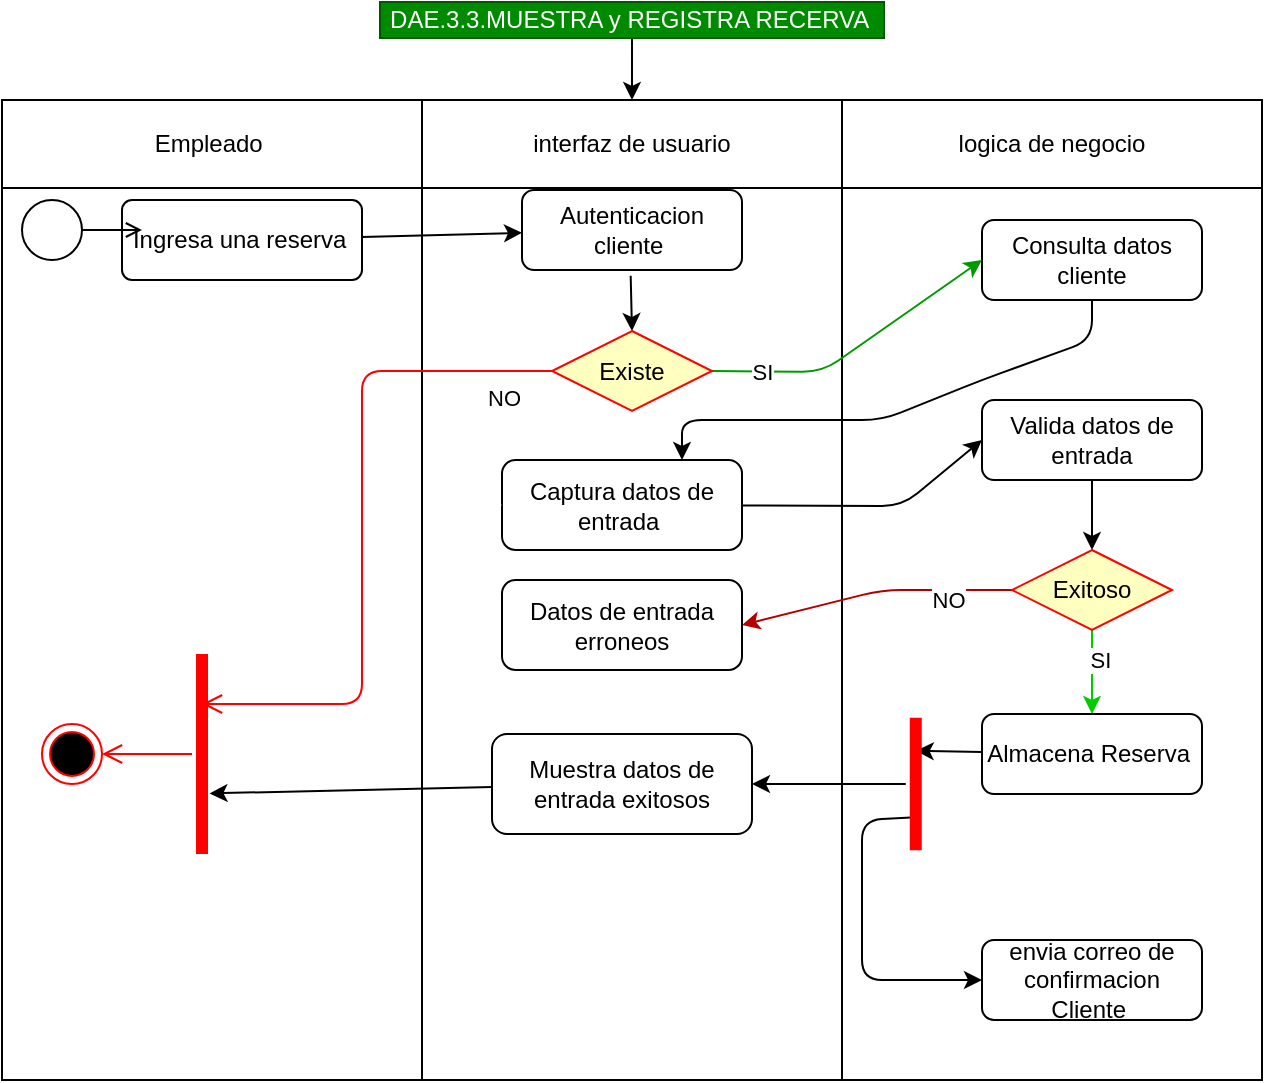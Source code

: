 <mxfile>
    <diagram id="BoE39axXvudZkWXUvxi4" name="Page-1">
        <mxGraphModel dx="758" dy="607" grid="0" gridSize="10" guides="1" tooltips="1" connect="1" arrows="1" fold="1" page="1" pageScale="1" pageWidth="827" pageHeight="1169" math="0" shadow="0">
            <root>
                <mxCell id="0"/>
                <mxCell id="1" parent="0"/>
                <mxCell id="42" value="" style="shape=table;startSize=0;container=1;collapsible=0;childLayout=tableLayout;" parent="1" vertex="1">
                    <mxGeometry x="70" y="270" width="630" height="490" as="geometry"/>
                </mxCell>
                <mxCell id="43" value="" style="shape=partialRectangle;collapsible=0;dropTarget=0;pointerEvents=0;fillColor=none;top=0;left=0;bottom=0;right=0;points=[[0,0.5],[1,0.5]];portConstraint=eastwest;" parent="42" vertex="1">
                    <mxGeometry width="630" height="44" as="geometry"/>
                </mxCell>
                <mxCell id="44" value="Empleado&amp;nbsp;" style="shape=partialRectangle;html=1;whiteSpace=wrap;connectable=0;overflow=hidden;fillColor=none;top=0;left=0;bottom=0;right=0;pointerEvents=1;" parent="43" vertex="1">
                    <mxGeometry width="210" height="44" as="geometry">
                        <mxRectangle width="210" height="44" as="alternateBounds"/>
                    </mxGeometry>
                </mxCell>
                <mxCell id="45" value="interfaz de usuario" style="shape=partialRectangle;html=1;whiteSpace=wrap;connectable=0;overflow=hidden;fillColor=none;top=0;left=0;bottom=0;right=0;pointerEvents=1;" parent="43" vertex="1">
                    <mxGeometry x="210" width="210" height="44" as="geometry">
                        <mxRectangle width="210" height="44" as="alternateBounds"/>
                    </mxGeometry>
                </mxCell>
                <mxCell id="46" value="logica de negocio" style="shape=partialRectangle;html=1;whiteSpace=wrap;connectable=0;overflow=hidden;fillColor=none;top=0;left=0;bottom=0;right=0;pointerEvents=1;" parent="43" vertex="1">
                    <mxGeometry x="420" width="210" height="44" as="geometry">
                        <mxRectangle width="210" height="44" as="alternateBounds"/>
                    </mxGeometry>
                </mxCell>
                <mxCell id="47" value="" style="shape=partialRectangle;collapsible=0;dropTarget=0;pointerEvents=0;fillColor=none;top=0;left=0;bottom=0;right=0;points=[[0,0.5],[1,0.5]];portConstraint=eastwest;" parent="42" vertex="1">
                    <mxGeometry y="44" width="630" height="446" as="geometry"/>
                </mxCell>
                <mxCell id="48" value="" style="shape=partialRectangle;html=1;whiteSpace=wrap;connectable=0;overflow=hidden;fillColor=none;top=0;left=0;bottom=0;right=0;pointerEvents=1;" parent="47" vertex="1">
                    <mxGeometry width="210" height="446" as="geometry">
                        <mxRectangle width="210" height="446" as="alternateBounds"/>
                    </mxGeometry>
                </mxCell>
                <mxCell id="49" value="" style="shape=partialRectangle;html=1;whiteSpace=wrap;connectable=0;overflow=hidden;fillColor=none;top=0;left=0;bottom=0;right=0;pointerEvents=1;" parent="47" vertex="1">
                    <mxGeometry x="210" width="210" height="446" as="geometry">
                        <mxRectangle width="210" height="446" as="alternateBounds"/>
                    </mxGeometry>
                </mxCell>
                <mxCell id="50" value="" style="shape=partialRectangle;html=1;whiteSpace=wrap;connectable=0;overflow=hidden;fillColor=none;top=0;left=0;bottom=0;right=0;pointerEvents=1;" parent="47" vertex="1">
                    <mxGeometry x="420" width="210" height="446" as="geometry">
                        <mxRectangle width="210" height="446" as="alternateBounds"/>
                    </mxGeometry>
                </mxCell>
                <mxCell id="51" value="Autenticacion cliente&amp;nbsp;" style="rounded=1;whiteSpace=wrap;html=1;fillColor=#FFFFFF;fontColor=#000000;" parent="1" vertex="1">
                    <mxGeometry x="330" y="315" width="110" height="40" as="geometry"/>
                </mxCell>
                <mxCell id="93" style="edgeStyle=none;html=1;entryX=0.75;entryY=0;entryDx=0;entryDy=0;" parent="1" source="53" target="91" edge="1">
                    <mxGeometry relative="1" as="geometry">
                        <Array as="points">
                            <mxPoint x="615" y="390"/>
                            <mxPoint x="560" y="410"/>
                            <mxPoint x="510" y="430"/>
                            <mxPoint x="410" y="430"/>
                        </Array>
                    </mxGeometry>
                </mxCell>
                <mxCell id="53" value="Consulta datos cliente" style="rounded=1;whiteSpace=wrap;html=1;fillColor=#FFFFFF;fontColor=#000000;" parent="1" vertex="1">
                    <mxGeometry x="560" y="330" width="110" height="40" as="geometry"/>
                </mxCell>
                <mxCell id="60" style="edgeStyle=none;html=1;" parent="1" source="61" target="51" edge="1">
                    <mxGeometry relative="1" as="geometry"/>
                </mxCell>
                <mxCell id="61" value="&lt;span style=&quot;color: rgb(0 , 0 , 0)&quot;&gt;Ingresa una reserva&amp;nbsp;&lt;/span&gt;" style="html=1;align=center;verticalAlign=middle;rounded=1;absoluteArcSize=1;arcSize=10;dashed=0;fillColor=#FFFFFF;" parent="1" vertex="1">
                    <mxGeometry x="130" y="320" width="120" height="40" as="geometry"/>
                </mxCell>
                <mxCell id="62" value="" style="ellipse;html=1;fillColor=#FFFFFF;" parent="1" vertex="1">
                    <mxGeometry x="80" y="320" width="30" height="30" as="geometry"/>
                </mxCell>
                <mxCell id="63" value="" style="endArrow=open;html=1;rounded=0;align=center;verticalAlign=top;endFill=0;labelBackgroundColor=none;endSize=6;" parent="1" source="62" edge="1">
                    <mxGeometry relative="1" as="geometry">
                        <mxPoint x="140" y="335" as="targetPoint"/>
                    </mxGeometry>
                </mxCell>
                <mxCell id="64" style="edgeStyle=none;html=1;strokeColor=#009900;entryX=0;entryY=0.5;entryDx=0;entryDy=0;exitX=1;exitY=0.5;exitDx=0;exitDy=0;" parent="1" source="66" target="53" edge="1">
                    <mxGeometry relative="1" as="geometry">
                        <mxPoint x="570" y="480" as="targetPoint"/>
                        <Array as="points">
                            <mxPoint x="480" y="406"/>
                        </Array>
                    </mxGeometry>
                </mxCell>
                <mxCell id="65" value="SI" style="edgeLabel;html=1;align=center;verticalAlign=middle;resizable=0;points=[];" parent="64" vertex="1" connectable="0">
                    <mxGeometry x="-0.893" y="2" relative="1" as="geometry">
                        <mxPoint x="17" y="2" as="offset"/>
                    </mxGeometry>
                </mxCell>
                <mxCell id="66" value="&lt;font color=&quot;#000000&quot;&gt;Existe&lt;/font&gt;" style="rhombus;whiteSpace=wrap;html=1;fillColor=#ffffc0;strokeColor=#ff0000;" parent="1" vertex="1">
                    <mxGeometry x="345" y="385.5" width="80" height="40" as="geometry"/>
                </mxCell>
                <mxCell id="67" value="NO" style="edgeStyle=orthogonalEdgeStyle;html=1;align=left;verticalAlign=top;endArrow=open;endSize=8;strokeColor=#ff0000;entryX=0.75;entryY=0.5;entryDx=0;entryDy=0;entryPerimeter=0;" parent="1" source="66" target="117" edge="1">
                    <mxGeometry x="-0.801" relative="1" as="geometry">
                        <mxPoint x="385" y="460.0" as="targetPoint"/>
                        <Array as="points">
                            <mxPoint x="250" y="406"/>
                            <mxPoint x="250" y="572"/>
                        </Array>
                        <mxPoint as="offset"/>
                    </mxGeometry>
                </mxCell>
                <mxCell id="68" value="" style="endArrow=classic;html=1;entryX=0.5;entryY=0;entryDx=0;entryDy=0;exitX=0.494;exitY=1.073;exitDx=0;exitDy=0;exitPerimeter=0;" parent="1" source="51" target="66" edge="1">
                    <mxGeometry width="50" height="50" relative="1" as="geometry">
                        <mxPoint x="300" y="420" as="sourcePoint"/>
                        <mxPoint x="350" y="370" as="targetPoint"/>
                    </mxGeometry>
                </mxCell>
                <mxCell id="76" value="" style="ellipse;html=1;shape=endState;fillColor=#000000;strokeColor=#ff0000;" parent="1" vertex="1">
                    <mxGeometry x="90" y="582" width="30" height="30" as="geometry"/>
                </mxCell>
                <mxCell id="78" value="" style="edgeStyle=none;html=1;" parent="1" source="79" target="43" edge="1">
                    <mxGeometry relative="1" as="geometry"/>
                </mxCell>
                <mxCell id="79" value="DAE.3.3.MUESTRA y REGISTRA RECERVA&amp;nbsp;" style="text;html=1;resizable=0;autosize=1;align=center;verticalAlign=middle;points=[];rounded=0;fillColor=#008a00;fontColor=#ffffff;strokeColor=#005700;" parent="1" vertex="1">
                    <mxGeometry x="259" y="221" width="252" height="18" as="geometry"/>
                </mxCell>
                <mxCell id="119" style="edgeStyle=none;html=1;entryX=0.303;entryY=0.876;entryDx=0;entryDy=0;entryPerimeter=0;" parent="1" source="85" target="117" edge="1">
                    <mxGeometry relative="1" as="geometry">
                        <mxPoint x="180" y="597" as="targetPoint"/>
                        <Array as="points"/>
                    </mxGeometry>
                </mxCell>
                <mxCell id="85" value="Muestra datos de entrada exitosos" style="whiteSpace=wrap;html=1;fillColor=#FFFFFF;fontColor=#000000;rounded=1;" parent="1" vertex="1">
                    <mxGeometry x="315" y="587" width="130" height="50" as="geometry"/>
                </mxCell>
                <mxCell id="97" style="edgeStyle=none;html=1;" parent="1" source="89" target="96" edge="1">
                    <mxGeometry relative="1" as="geometry"/>
                </mxCell>
                <mxCell id="89" value="Valida datos de entrada" style="rounded=1;whiteSpace=wrap;html=1;fillColor=#FFFFFF;fontColor=#000000;" parent="1" vertex="1">
                    <mxGeometry x="560" y="420" width="110" height="40" as="geometry"/>
                </mxCell>
                <mxCell id="95" style="edgeStyle=none;html=1;entryX=0;entryY=0.5;entryDx=0;entryDy=0;" parent="1" source="91" target="89" edge="1">
                    <mxGeometry relative="1" as="geometry">
                        <Array as="points">
                            <mxPoint x="520" y="473"/>
                        </Array>
                    </mxGeometry>
                </mxCell>
                <mxCell id="91" value="Captura datos de entrada&amp;nbsp;" style="whiteSpace=wrap;html=1;fillColor=#FFFFFF;fontColor=#000000;rounded=1;" parent="1" vertex="1">
                    <mxGeometry x="320" y="450" width="120" height="45" as="geometry"/>
                </mxCell>
                <mxCell id="111" style="edgeStyle=none;html=1;entryX=0.5;entryY=0;entryDx=0;entryDy=0;strokeColor=#00CC00;" parent="1" source="96" target="109" edge="1">
                    <mxGeometry relative="1" as="geometry"/>
                </mxCell>
                <mxCell id="114" style="edgeStyle=none;html=1;entryX=1;entryY=0.5;entryDx=0;entryDy=0;strokeColor=#B20000;fillColor=#e51400;" parent="1" source="96" target="113" edge="1">
                    <mxGeometry relative="1" as="geometry">
                        <Array as="points">
                            <mxPoint x="510" y="515"/>
                        </Array>
                    </mxGeometry>
                </mxCell>
                <mxCell id="96" value="&lt;font color=&quot;#000000&quot;&gt;Exitoso&lt;/font&gt;" style="rhombus;whiteSpace=wrap;html=1;fillColor=#ffffc0;strokeColor=#ff0000;" parent="1" vertex="1">
                    <mxGeometry x="575" y="495" width="80" height="40" as="geometry"/>
                </mxCell>
                <mxCell id="101" value="SI" style="edgeLabel;html=1;align=center;verticalAlign=middle;resizable=0;points=[];" parent="1" vertex="1" connectable="0">
                    <mxGeometry x="489.998" y="440.003" as="geometry">
                        <mxPoint x="129" y="110" as="offset"/>
                    </mxGeometry>
                </mxCell>
                <mxCell id="125" style="edgeStyle=none;html=1;entryX=0.75;entryY=0.5;entryDx=0;entryDy=0;entryPerimeter=0;" parent="1" source="109" target="124" edge="1">
                    <mxGeometry relative="1" as="geometry"/>
                </mxCell>
                <mxCell id="109" value="Almacena Reserva&amp;nbsp;" style="rounded=1;whiteSpace=wrap;html=1;fillColor=#FFFFFF;fontColor=#000000;" parent="1" vertex="1">
                    <mxGeometry x="560" y="577" width="110" height="40" as="geometry"/>
                </mxCell>
                <mxCell id="116" style="edgeStyle=none;html=1;entryX=0;entryY=0.5;entryDx=0;entryDy=0;strokeColor=#FFFFFF;" parent="1" source="113" target="91" edge="1">
                    <mxGeometry relative="1" as="geometry">
                        <Array as="points">
                            <mxPoint x="300" y="533"/>
                            <mxPoint x="300" y="473"/>
                        </Array>
                    </mxGeometry>
                </mxCell>
                <mxCell id="113" value="Datos de entrada erroneos" style="whiteSpace=wrap;html=1;fillColor=#FFFFFF;fontColor=#000000;rounded=1;" parent="1" vertex="1">
                    <mxGeometry x="320" y="510" width="120" height="45" as="geometry"/>
                </mxCell>
                <mxCell id="115" value="NO" style="edgeLabel;html=1;align=center;verticalAlign=middle;resizable=0;points=[];" parent="1" vertex="1" connectable="0">
                    <mxGeometry x="413.998" y="410.003" as="geometry">
                        <mxPoint x="129" y="110" as="offset"/>
                    </mxGeometry>
                </mxCell>
                <mxCell id="117" value="" style="shape=line;html=1;strokeWidth=6;strokeColor=#ff0000;rotation=-90;" parent="1" vertex="1">
                    <mxGeometry x="120" y="592" width="100" height="10" as="geometry"/>
                </mxCell>
                <mxCell id="118" value="" style="edgeStyle=orthogonalEdgeStyle;html=1;verticalAlign=bottom;endArrow=open;endSize=8;strokeColor=#ff0000;entryX=1;entryY=0.5;entryDx=0;entryDy=0;" parent="1" source="117" target="76" edge="1">
                    <mxGeometry relative="1" as="geometry">
                        <mxPoint x="240" y="615" as="targetPoint"/>
                    </mxGeometry>
                </mxCell>
                <mxCell id="122" value="envia correo de confirmacion Cliente&amp;nbsp;" style="rounded=1;whiteSpace=wrap;html=1;fillColor=#FFFFFF;fontColor=#000000;" parent="1" vertex="1">
                    <mxGeometry x="560" y="690" width="110" height="40" as="geometry"/>
                </mxCell>
                <mxCell id="126" style="edgeStyle=none;html=1;entryX=0;entryY=0.5;entryDx=0;entryDy=0;exitX=0.25;exitY=0.5;exitDx=0;exitDy=0;exitPerimeter=0;" parent="1" source="124" target="122" edge="1">
                    <mxGeometry relative="1" as="geometry">
                        <Array as="points">
                            <mxPoint x="500" y="630"/>
                            <mxPoint x="500" y="660"/>
                            <mxPoint x="500" y="710"/>
                        </Array>
                    </mxGeometry>
                </mxCell>
                <mxCell id="127" style="edgeStyle=none;html=1;entryX=1;entryY=0.5;entryDx=0;entryDy=0;" parent="1" source="124" target="85" edge="1">
                    <mxGeometry relative="1" as="geometry"/>
                </mxCell>
                <mxCell id="124" value="" style="shape=line;html=1;strokeWidth=6;strokeColor=#ff0000;rotation=-90;" parent="1" vertex="1">
                    <mxGeometry x="493.75" y="607" width="66.25" height="10" as="geometry"/>
                </mxCell>
            </root>
        </mxGraphModel>
    </diagram>
</mxfile>